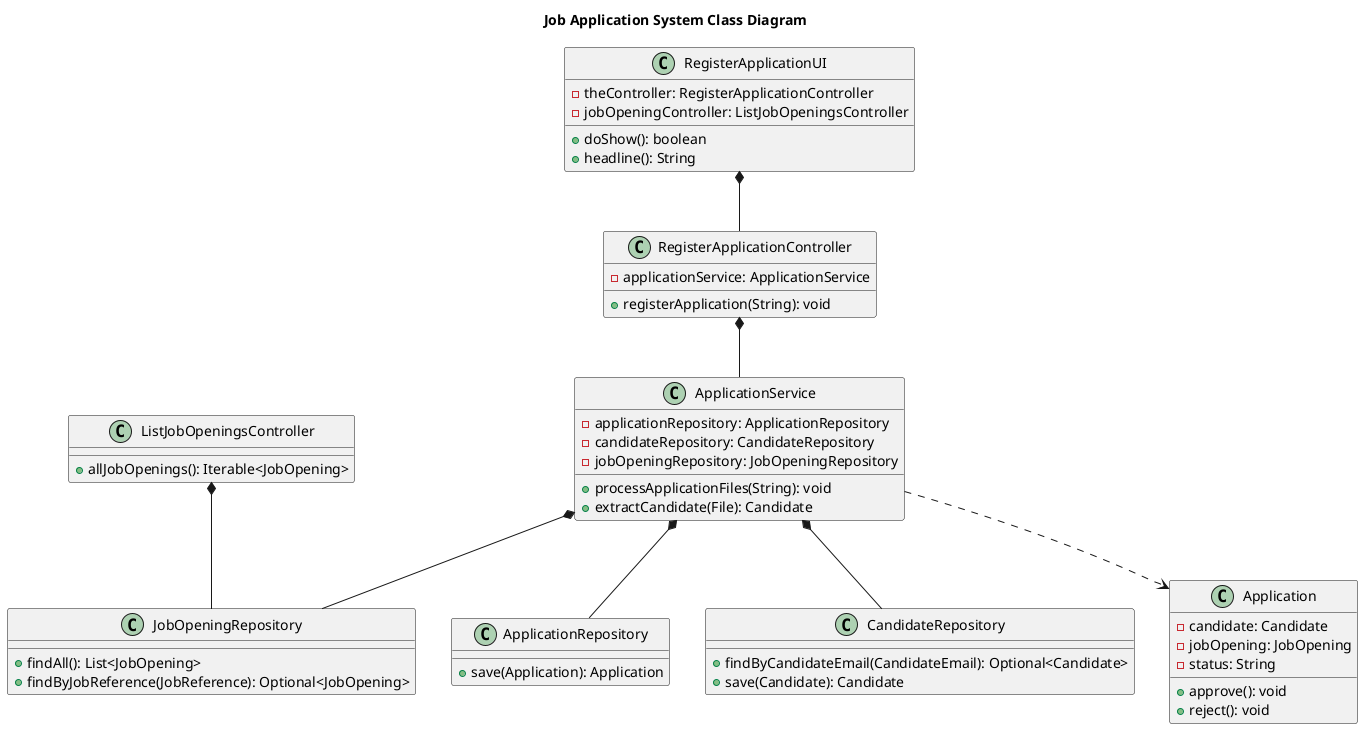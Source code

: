 @startuml

title Job Application System Class Diagram



class RegisterApplicationUI {
    -theController: RegisterApplicationController
    -jobOpeningController: ListJobOpeningsController
    +doShow(): boolean
    +headline(): String
}

class RegisterApplicationController {
    -applicationService: ApplicationService
    +registerApplication(String): void
}

class ListJobOpeningsController {
    +allJobOpenings(): Iterable<JobOpening>
}

class JobOpeningRepository {
    +findAll(): List<JobOpening>
    +findByJobReference(JobReference): Optional<JobOpening>
}

class ApplicationService {
    -applicationRepository: ApplicationRepository
    -candidateRepository: CandidateRepository
    -jobOpeningRepository: JobOpeningRepository
    +processApplicationFiles(String): void
    +extractCandidate(File): Candidate
}

class ApplicationRepository {
    +save(Application): Application
}

class CandidateRepository {
    +findByCandidateEmail(CandidateEmail): Optional<Candidate>
    +save(Candidate): Candidate
}



class Application {
    -candidate: Candidate
    -jobOpening: JobOpening
    -status: String
    +approve(): void
    +reject(): void
}



RegisterApplicationUI *-- RegisterApplicationController
RegisterApplicationController *-- ApplicationService
ListJobOpeningsController *-- JobOpeningRepository
ApplicationService *-- ApplicationRepository
ApplicationService *-- CandidateRepository
ApplicationService *-- JobOpeningRepository
ApplicationService ..> Application 


@enduml
